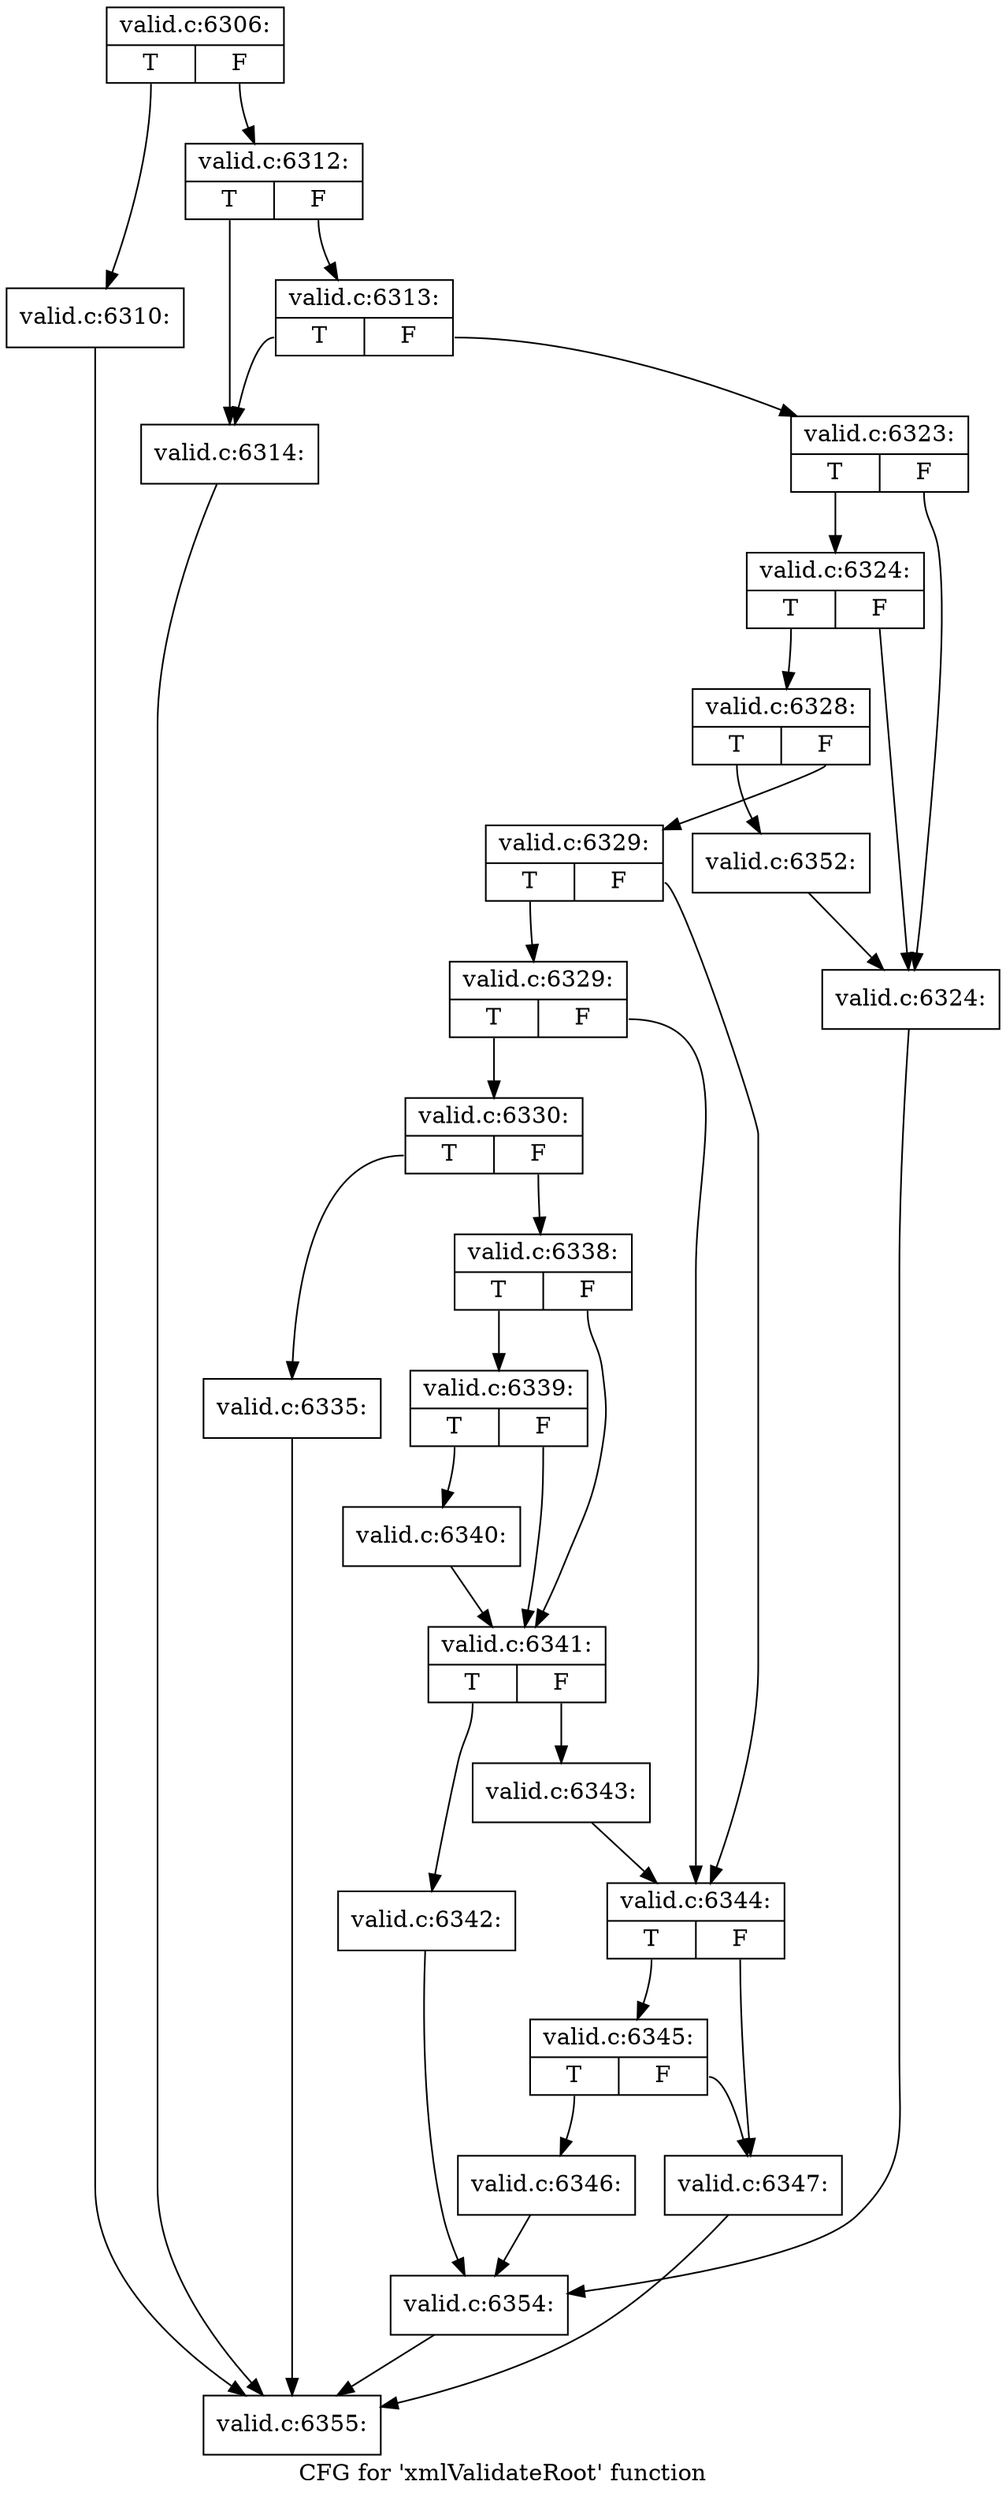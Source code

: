 digraph "CFG for 'xmlValidateRoot' function" {
	label="CFG for 'xmlValidateRoot' function";

	Node0x5198220 [shape=record,label="{valid.c:6306:|{<s0>T|<s1>F}}"];
	Node0x5198220:s0 -> Node0x51ba120;
	Node0x5198220:s1 -> Node0x51ba170;
	Node0x51ba120 [shape=record,label="{valid.c:6310:}"];
	Node0x51ba120 -> Node0x5183cd0;
	Node0x51ba170 [shape=record,label="{valid.c:6312:|{<s0>T|<s1>F}}"];
	Node0x51ba170:s0 -> Node0x51bae70;
	Node0x51ba170:s1 -> Node0x51bb270;
	Node0x51bb270 [shape=record,label="{valid.c:6313:|{<s0>T|<s1>F}}"];
	Node0x51bb270:s0 -> Node0x51bae70;
	Node0x51bb270:s1 -> Node0x51bb1a0;
	Node0x51bae70 [shape=record,label="{valid.c:6314:}"];
	Node0x51bae70 -> Node0x5183cd0;
	Node0x51bb1a0 [shape=record,label="{valid.c:6323:|{<s0>T|<s1>F}}"];
	Node0x51bb1a0:s0 -> Node0x51bbc30;
	Node0x51bb1a0:s1 -> Node0x51bbbe0;
	Node0x51bbc30 [shape=record,label="{valid.c:6324:|{<s0>T|<s1>F}}"];
	Node0x51bbc30:s0 -> Node0x51bbb90;
	Node0x51bbc30:s1 -> Node0x51bbbe0;
	Node0x51bbb90 [shape=record,label="{valid.c:6328:|{<s0>T|<s1>F}}"];
	Node0x51bbb90:s0 -> Node0x51bc580;
	Node0x51bbb90:s1 -> Node0x51bc530;
	Node0x51bc530 [shape=record,label="{valid.c:6329:|{<s0>T|<s1>F}}"];
	Node0x51bc530:s0 -> Node0x51bcd30;
	Node0x51bc530:s1 -> Node0x51bcce0;
	Node0x51bcd30 [shape=record,label="{valid.c:6329:|{<s0>T|<s1>F}}"];
	Node0x51bcd30:s0 -> Node0x51bcc90;
	Node0x51bcd30:s1 -> Node0x51bcce0;
	Node0x51bcc90 [shape=record,label="{valid.c:6330:|{<s0>T|<s1>F}}"];
	Node0x51bcc90:s0 -> Node0x51bf060;
	Node0x51bcc90:s1 -> Node0x51bf0b0;
	Node0x51bf060 [shape=record,label="{valid.c:6335:}"];
	Node0x51bf060 -> Node0x5183cd0;
	Node0x51bf0b0 [shape=record,label="{valid.c:6338:|{<s0>T|<s1>F}}"];
	Node0x51bf0b0:s0 -> Node0x51bfd70;
	Node0x51bf0b0:s1 -> Node0x51bfd20;
	Node0x51bfd70 [shape=record,label="{valid.c:6339:|{<s0>T|<s1>F}}"];
	Node0x51bfd70:s0 -> Node0x51bfcd0;
	Node0x51bfd70:s1 -> Node0x51bfd20;
	Node0x51bfcd0 [shape=record,label="{valid.c:6340:}"];
	Node0x51bfcd0 -> Node0x51bfd20;
	Node0x51bfd20 [shape=record,label="{valid.c:6341:|{<s0>T|<s1>F}}"];
	Node0x51bfd20:s0 -> Node0x51c0730;
	Node0x51bfd20:s1 -> Node0x51c0780;
	Node0x51c0730 [shape=record,label="{valid.c:6342:}"];
	Node0x51c0730 -> Node0x51c0940;
	Node0x51c0780 [shape=record,label="{valid.c:6343:}"];
	Node0x51c0780 -> Node0x51bcce0;
	Node0x51bcce0 [shape=record,label="{valid.c:6344:|{<s0>T|<s1>F}}"];
	Node0x51bcce0:s0 -> Node0x51c1560;
	Node0x51bcce0:s1 -> Node0x51c1510;
	Node0x51c1560 [shape=record,label="{valid.c:6345:|{<s0>T|<s1>F}}"];
	Node0x51c1560:s0 -> Node0x51c14c0;
	Node0x51c1560:s1 -> Node0x51c1510;
	Node0x51c14c0 [shape=record,label="{valid.c:6346:}"];
	Node0x51c14c0 -> Node0x51c0940;
	Node0x51c1510 [shape=record,label="{valid.c:6347:}"];
	Node0x51c1510 -> Node0x5183cd0;
	Node0x51bc580 [shape=record,label="{valid.c:6352:}"];
	Node0x51bc580 -> Node0x51bbbe0;
	Node0x51bbbe0 [shape=record,label="{valid.c:6324:}"];
	Node0x51bbbe0 -> Node0x51c0940;
	Node0x51c0940 [shape=record,label="{valid.c:6354:}"];
	Node0x51c0940 -> Node0x5183cd0;
	Node0x5183cd0 [shape=record,label="{valid.c:6355:}"];
}
